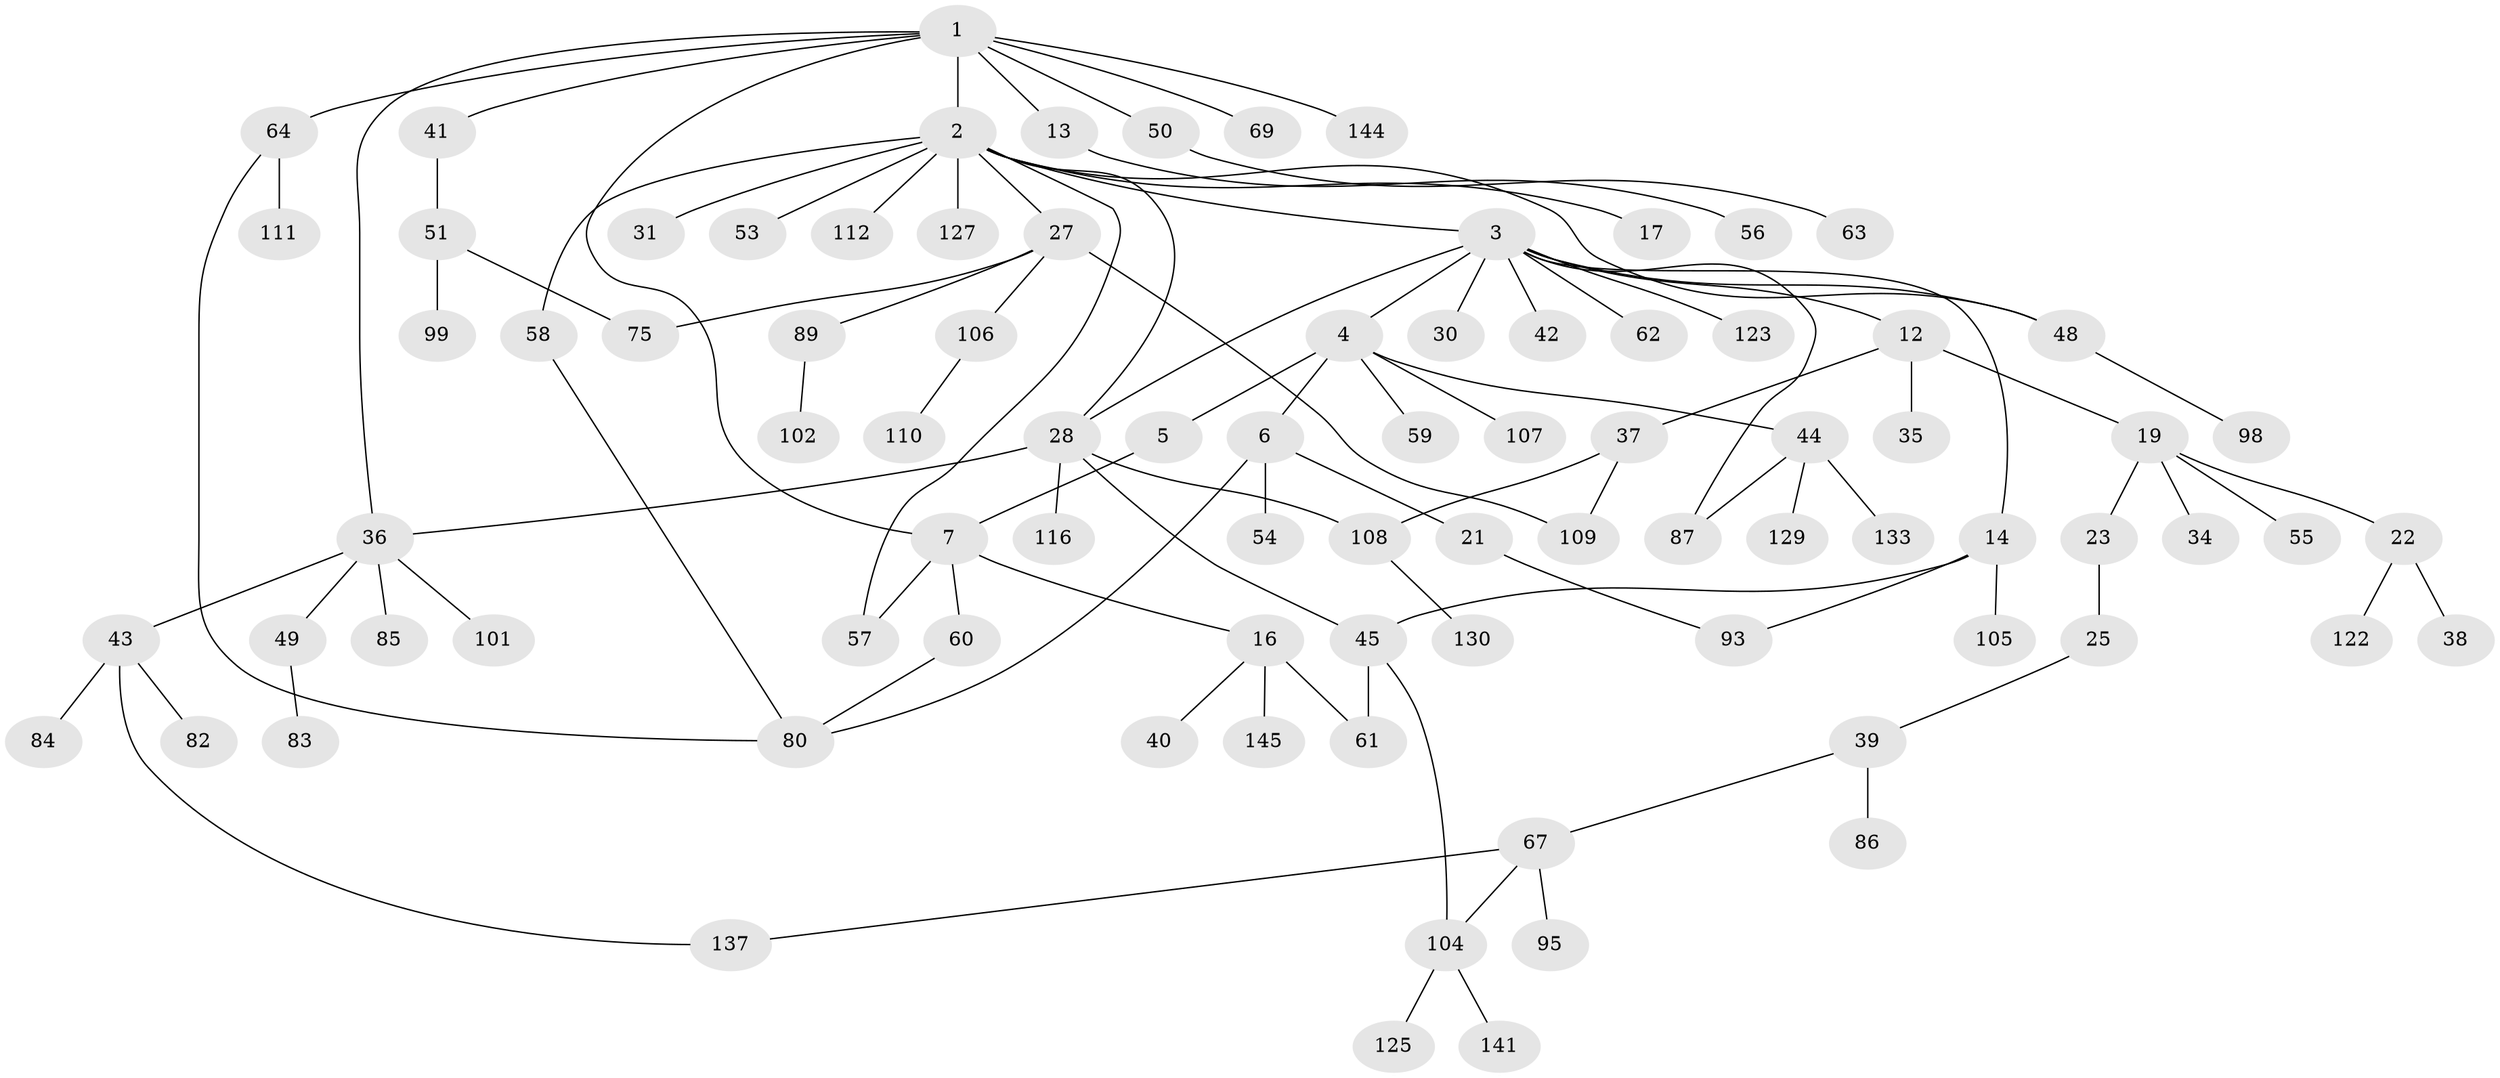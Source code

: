 // original degree distribution, {5: 0.06206896551724138, 4: 0.06896551724137931, 11: 0.006896551724137931, 6: 0.020689655172413793, 2: 0.30344827586206896, 3: 0.14482758620689656, 1: 0.3931034482758621}
// Generated by graph-tools (version 1.1) at 2025/17/03/04/25 18:17:09]
// undirected, 87 vertices, 103 edges
graph export_dot {
graph [start="1"]
  node [color=gray90,style=filled];
  1 [super="+9"];
  2 [super="+10+18"];
  3;
  4;
  5;
  6 [super="+8"];
  7 [super="+15"];
  12 [super="+74+79"];
  13;
  14 [super="+33"];
  16;
  17;
  19;
  21;
  22 [super="+26"];
  23;
  25;
  27 [super="+52"];
  28 [super="+32+92+29"];
  30 [super="+78"];
  31;
  34;
  35;
  36 [super="+128"];
  37;
  38;
  39;
  40;
  41 [super="+72"];
  42;
  43;
  44;
  45 [super="+77+65"];
  48 [super="+70+96+68"];
  49;
  50;
  51 [super="+73"];
  53;
  54;
  55;
  56;
  57 [super="+71"];
  58;
  59;
  60 [super="+81"];
  61;
  62 [super="+100"];
  63;
  64 [super="+103"];
  67 [super="+91+76+90"];
  69;
  75 [super="+97"];
  80 [super="+119+88"];
  82;
  83;
  84;
  85;
  86 [super="+120"];
  87;
  89;
  93;
  95;
  98;
  99;
  101;
  102 [super="+132"];
  104;
  105 [super="+115"];
  106;
  107;
  108;
  109;
  110;
  111;
  112;
  116 [super="+136+121"];
  122;
  123;
  125;
  127;
  129;
  130;
  133;
  137;
  141;
  144;
  145;
  1 -- 2;
  1 -- 13;
  1 -- 36;
  1 -- 144;
  1 -- 64;
  1 -- 50;
  1 -- 69;
  1 -- 7;
  1 -- 41;
  2 -- 3;
  2 -- 112;
  2 -- 17;
  2 -- 53;
  2 -- 58;
  2 -- 27;
  2 -- 48;
  2 -- 57;
  2 -- 28;
  2 -- 127;
  2 -- 31;
  3 -- 4;
  3 -- 12;
  3 -- 14;
  3 -- 30;
  3 -- 42;
  3 -- 62;
  3 -- 123;
  3 -- 87;
  3 -- 48;
  3 -- 28;
  4 -- 5;
  4 -- 6;
  4 -- 44;
  4 -- 59;
  4 -- 107;
  5 -- 7;
  6 -- 80;
  6 -- 54;
  6 -- 21;
  7 -- 60;
  7 -- 16;
  7 -- 57;
  12 -- 19;
  12 -- 35;
  12 -- 37;
  13 -- 56;
  14 -- 105;
  14 -- 45;
  14 -- 93;
  16 -- 40;
  16 -- 145;
  16 -- 61;
  19 -- 22;
  19 -- 23;
  19 -- 34;
  19 -- 55;
  21 -- 93;
  22 -- 38;
  22 -- 122;
  23 -- 25;
  25 -- 39;
  27 -- 106;
  27 -- 109;
  27 -- 89;
  27 -- 75;
  28 -- 116;
  28 -- 108;
  28 -- 45;
  28 -- 36;
  36 -- 43;
  36 -- 49;
  36 -- 85;
  36 -- 101;
  37 -- 109;
  37 -- 108;
  39 -- 67;
  39 -- 86;
  41 -- 51;
  43 -- 82;
  43 -- 84;
  43 -- 137;
  44 -- 87;
  44 -- 129;
  44 -- 133;
  45 -- 61;
  45 -- 104;
  48 -- 98;
  49 -- 83;
  50 -- 63;
  51 -- 75;
  51 -- 99;
  58 -- 80;
  60 -- 80;
  64 -- 111;
  64 -- 80;
  67 -- 104;
  67 -- 137;
  67 -- 95;
  89 -- 102;
  104 -- 125;
  104 -- 141;
  106 -- 110;
  108 -- 130;
}
